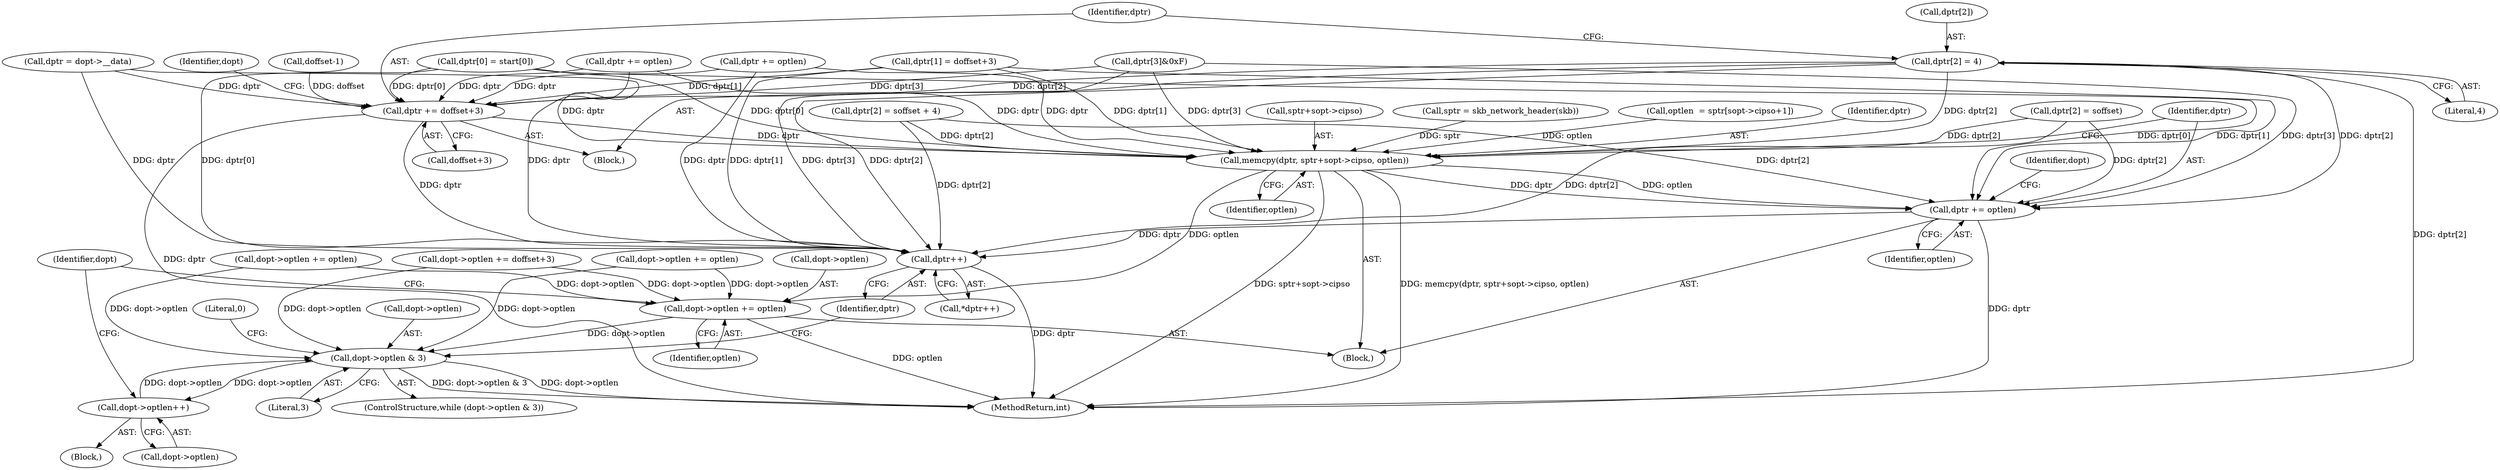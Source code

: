 digraph "0_linux_f6d8bd051c391c1c0458a30b2a7abcd939329259_16@array" {
"1000520" [label="(Call,dptr[2] = 4)"];
"1000525" [label="(Call,dptr += doffset+3)"];
"1000578" [label="(Call,memcpy(dptr, sptr+sopt->cipso, optlen))"];
"1000586" [label="(Call,dptr += optlen)"];
"1000603" [label="(Call,dptr++)"];
"1000589" [label="(Call,dopt->optlen += optlen)"];
"1000595" [label="(Call,dopt->optlen & 3)"];
"1000606" [label="(Call,dopt->optlen++)"];
"1000604" [label="(Identifier,dptr)"];
"1000310" [label="(Call,dptr[3]&0xF)"];
"1000590" [label="(Call,dopt->optlen)"];
"1000506" [label="(Call,dptr[0] = start[0])"];
"1000612" [label="(MethodReturn,int)"];
"1000600" [label="(Block,)"];
"1000221" [label="(Call,dopt->optlen += optlen)"];
"1000602" [label="(Call,*dptr++)"];
"1000532" [label="(Identifier,dopt)"];
"1000611" [label="(Literal,0)"];
"1000599" [label="(Literal,3)"];
"1000580" [label="(Call,sptr+sopt->cipso)"];
"1000596" [label="(Call,dopt->optlen)"];
"1000368" [label="(Call,dptr[2] = soffset)"];
"1000136" [label="(Call,dptr = dopt->__data)"];
"1000594" [label="(ControlStructure,while (dopt->optlen & 3))"];
"1000524" [label="(Literal,4)"];
"1000132" [label="(Call,sptr = skb_network_header(skb))"];
"1000589" [label="(Call,dopt->optlen += optlen)"];
"1000559" [label="(Call,optlen  = sptr[sopt->cipso+1])"];
"1000376" [label="(Call,dopt->optlen += optlen)"];
"1000540" [label="(Call,dopt->optlen += doffset+3)"];
"1000578" [label="(Call,memcpy(dptr, sptr+sopt->cipso, optlen))"];
"1000520" [label="(Call,dptr[2] = 4)"];
"1000206" [label="(Call,dptr[2] = soffset + 4)"];
"1000593" [label="(Identifier,optlen)"];
"1000490" [label="(Block,)"];
"1000521" [label="(Call,dptr[2])"];
"1000525" [label="(Call,dptr += doffset+3)"];
"1000527" [label="(Call,doffset+3)"];
"1000495" [label="(Call,doffset-1)"];
"1000513" [label="(Call,dptr[1] = doffset+3)"];
"1000218" [label="(Call,dptr += optlen)"];
"1000591" [label="(Identifier,dopt)"];
"1000526" [label="(Identifier,dptr)"];
"1000588" [label="(Identifier,optlen)"];
"1000586" [label="(Call,dptr += optlen)"];
"1000606" [label="(Call,dopt->optlen++)"];
"1000607" [label="(Call,dopt->optlen)"];
"1000597" [label="(Identifier,dopt)"];
"1000603" [label="(Call,dptr++)"];
"1000579" [label="(Identifier,dptr)"];
"1000373" [label="(Call,dptr += optlen)"];
"1000558" [label="(Block,)"];
"1000585" [label="(Identifier,optlen)"];
"1000595" [label="(Call,dopt->optlen & 3)"];
"1000587" [label="(Identifier,dptr)"];
"1000520" -> "1000490"  [label="AST: "];
"1000520" -> "1000524"  [label="CFG: "];
"1000521" -> "1000520"  [label="AST: "];
"1000524" -> "1000520"  [label="AST: "];
"1000526" -> "1000520"  [label="CFG: "];
"1000520" -> "1000612"  [label="DDG: dptr[2]"];
"1000520" -> "1000525"  [label="DDG: dptr[2]"];
"1000520" -> "1000578"  [label="DDG: dptr[2]"];
"1000520" -> "1000586"  [label="DDG: dptr[2]"];
"1000520" -> "1000603"  [label="DDG: dptr[2]"];
"1000525" -> "1000490"  [label="AST: "];
"1000525" -> "1000527"  [label="CFG: "];
"1000526" -> "1000525"  [label="AST: "];
"1000527" -> "1000525"  [label="AST: "];
"1000532" -> "1000525"  [label="CFG: "];
"1000525" -> "1000612"  [label="DDG: dptr"];
"1000495" -> "1000525"  [label="DDG: doffset"];
"1000513" -> "1000525"  [label="DDG: dptr[1]"];
"1000506" -> "1000525"  [label="DDG: dptr[0]"];
"1000218" -> "1000525"  [label="DDG: dptr"];
"1000310" -> "1000525"  [label="DDG: dptr[3]"];
"1000373" -> "1000525"  [label="DDG: dptr"];
"1000136" -> "1000525"  [label="DDG: dptr"];
"1000525" -> "1000578"  [label="DDG: dptr"];
"1000525" -> "1000603"  [label="DDG: dptr"];
"1000578" -> "1000558"  [label="AST: "];
"1000578" -> "1000585"  [label="CFG: "];
"1000579" -> "1000578"  [label="AST: "];
"1000580" -> "1000578"  [label="AST: "];
"1000585" -> "1000578"  [label="AST: "];
"1000587" -> "1000578"  [label="CFG: "];
"1000578" -> "1000612"  [label="DDG: sptr+sopt->cipso"];
"1000578" -> "1000612"  [label="DDG: memcpy(dptr, sptr+sopt->cipso, optlen)"];
"1000368" -> "1000578"  [label="DDG: dptr[2]"];
"1000513" -> "1000578"  [label="DDG: dptr[1]"];
"1000506" -> "1000578"  [label="DDG: dptr[0]"];
"1000218" -> "1000578"  [label="DDG: dptr"];
"1000310" -> "1000578"  [label="DDG: dptr[3]"];
"1000206" -> "1000578"  [label="DDG: dptr[2]"];
"1000373" -> "1000578"  [label="DDG: dptr"];
"1000136" -> "1000578"  [label="DDG: dptr"];
"1000132" -> "1000578"  [label="DDG: sptr"];
"1000559" -> "1000578"  [label="DDG: optlen"];
"1000578" -> "1000586"  [label="DDG: optlen"];
"1000578" -> "1000586"  [label="DDG: dptr"];
"1000578" -> "1000589"  [label="DDG: optlen"];
"1000586" -> "1000558"  [label="AST: "];
"1000586" -> "1000588"  [label="CFG: "];
"1000587" -> "1000586"  [label="AST: "];
"1000588" -> "1000586"  [label="AST: "];
"1000591" -> "1000586"  [label="CFG: "];
"1000586" -> "1000612"  [label="DDG: dptr"];
"1000513" -> "1000586"  [label="DDG: dptr[1]"];
"1000506" -> "1000586"  [label="DDG: dptr[0]"];
"1000310" -> "1000586"  [label="DDG: dptr[3]"];
"1000206" -> "1000586"  [label="DDG: dptr[2]"];
"1000368" -> "1000586"  [label="DDG: dptr[2]"];
"1000586" -> "1000603"  [label="DDG: dptr"];
"1000603" -> "1000602"  [label="AST: "];
"1000603" -> "1000604"  [label="CFG: "];
"1000604" -> "1000603"  [label="AST: "];
"1000602" -> "1000603"  [label="CFG: "];
"1000603" -> "1000612"  [label="DDG: dptr"];
"1000368" -> "1000603"  [label="DDG: dptr[2]"];
"1000513" -> "1000603"  [label="DDG: dptr[1]"];
"1000506" -> "1000603"  [label="DDG: dptr[0]"];
"1000218" -> "1000603"  [label="DDG: dptr"];
"1000310" -> "1000603"  [label="DDG: dptr[3]"];
"1000206" -> "1000603"  [label="DDG: dptr[2]"];
"1000373" -> "1000603"  [label="DDG: dptr"];
"1000136" -> "1000603"  [label="DDG: dptr"];
"1000589" -> "1000558"  [label="AST: "];
"1000589" -> "1000593"  [label="CFG: "];
"1000590" -> "1000589"  [label="AST: "];
"1000593" -> "1000589"  [label="AST: "];
"1000597" -> "1000589"  [label="CFG: "];
"1000589" -> "1000612"  [label="DDG: optlen"];
"1000376" -> "1000589"  [label="DDG: dopt->optlen"];
"1000221" -> "1000589"  [label="DDG: dopt->optlen"];
"1000540" -> "1000589"  [label="DDG: dopt->optlen"];
"1000589" -> "1000595"  [label="DDG: dopt->optlen"];
"1000595" -> "1000594"  [label="AST: "];
"1000595" -> "1000599"  [label="CFG: "];
"1000596" -> "1000595"  [label="AST: "];
"1000599" -> "1000595"  [label="AST: "];
"1000604" -> "1000595"  [label="CFG: "];
"1000611" -> "1000595"  [label="CFG: "];
"1000595" -> "1000612"  [label="DDG: dopt->optlen & 3"];
"1000595" -> "1000612"  [label="DDG: dopt->optlen"];
"1000606" -> "1000595"  [label="DDG: dopt->optlen"];
"1000376" -> "1000595"  [label="DDG: dopt->optlen"];
"1000221" -> "1000595"  [label="DDG: dopt->optlen"];
"1000540" -> "1000595"  [label="DDG: dopt->optlen"];
"1000595" -> "1000606"  [label="DDG: dopt->optlen"];
"1000606" -> "1000600"  [label="AST: "];
"1000606" -> "1000607"  [label="CFG: "];
"1000607" -> "1000606"  [label="AST: "];
"1000597" -> "1000606"  [label="CFG: "];
}
